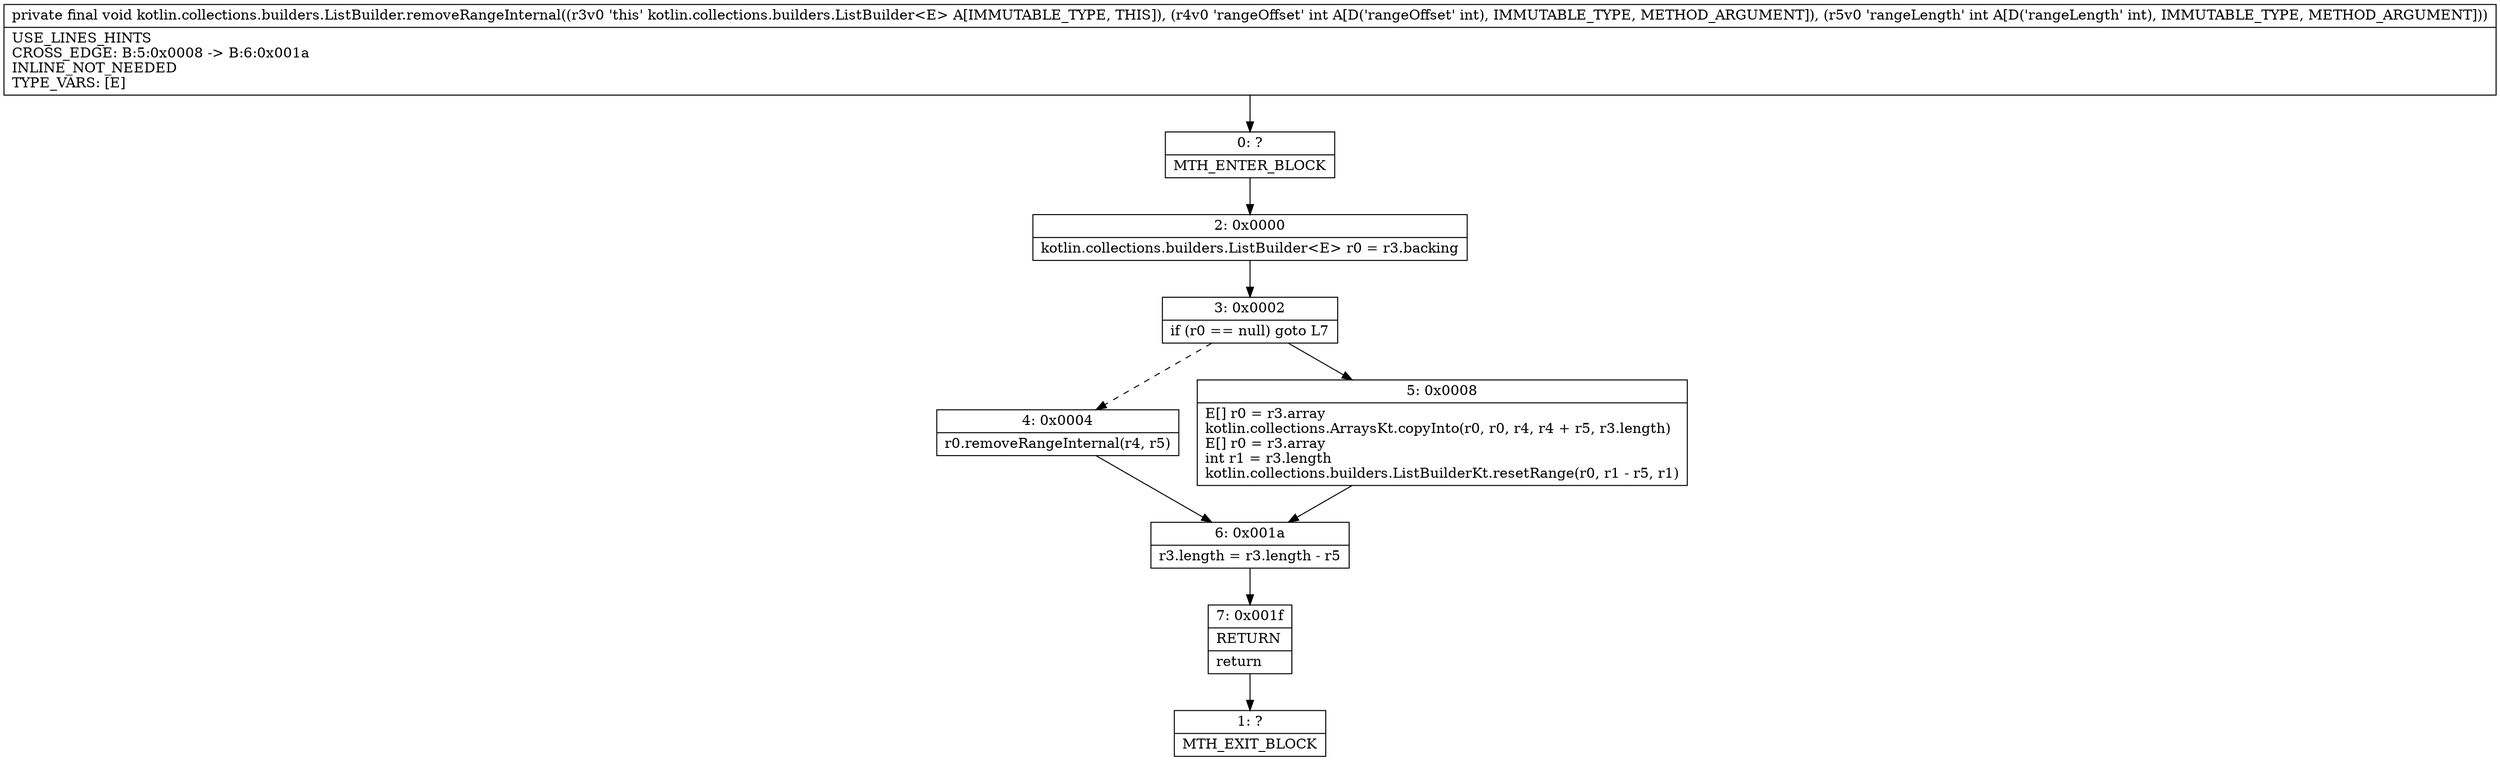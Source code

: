 digraph "CFG forkotlin.collections.builders.ListBuilder.removeRangeInternal(II)V" {
Node_0 [shape=record,label="{0\:\ ?|MTH_ENTER_BLOCK\l}"];
Node_2 [shape=record,label="{2\:\ 0x0000|kotlin.collections.builders.ListBuilder\<E\> r0 = r3.backing\l}"];
Node_3 [shape=record,label="{3\:\ 0x0002|if (r0 == null) goto L7\l}"];
Node_4 [shape=record,label="{4\:\ 0x0004|r0.removeRangeInternal(r4, r5)\l}"];
Node_6 [shape=record,label="{6\:\ 0x001a|r3.length = r3.length \- r5\l}"];
Node_7 [shape=record,label="{7\:\ 0x001f|RETURN\l|return\l}"];
Node_1 [shape=record,label="{1\:\ ?|MTH_EXIT_BLOCK\l}"];
Node_5 [shape=record,label="{5\:\ 0x0008|E[] r0 = r3.array\lkotlin.collections.ArraysKt.copyInto(r0, r0, r4, r4 + r5, r3.length)\lE[] r0 = r3.array\lint r1 = r3.length\lkotlin.collections.builders.ListBuilderKt.resetRange(r0, r1 \- r5, r1)\l}"];
MethodNode[shape=record,label="{private final void kotlin.collections.builders.ListBuilder.removeRangeInternal((r3v0 'this' kotlin.collections.builders.ListBuilder\<E\> A[IMMUTABLE_TYPE, THIS]), (r4v0 'rangeOffset' int A[D('rangeOffset' int), IMMUTABLE_TYPE, METHOD_ARGUMENT]), (r5v0 'rangeLength' int A[D('rangeLength' int), IMMUTABLE_TYPE, METHOD_ARGUMENT]))  | USE_LINES_HINTS\lCROSS_EDGE: B:5:0x0008 \-\> B:6:0x001a\lINLINE_NOT_NEEDED\lTYPE_VARS: [E]\l}"];
MethodNode -> Node_0;Node_0 -> Node_2;
Node_2 -> Node_3;
Node_3 -> Node_4[style=dashed];
Node_3 -> Node_5;
Node_4 -> Node_6;
Node_6 -> Node_7;
Node_7 -> Node_1;
Node_5 -> Node_6;
}

